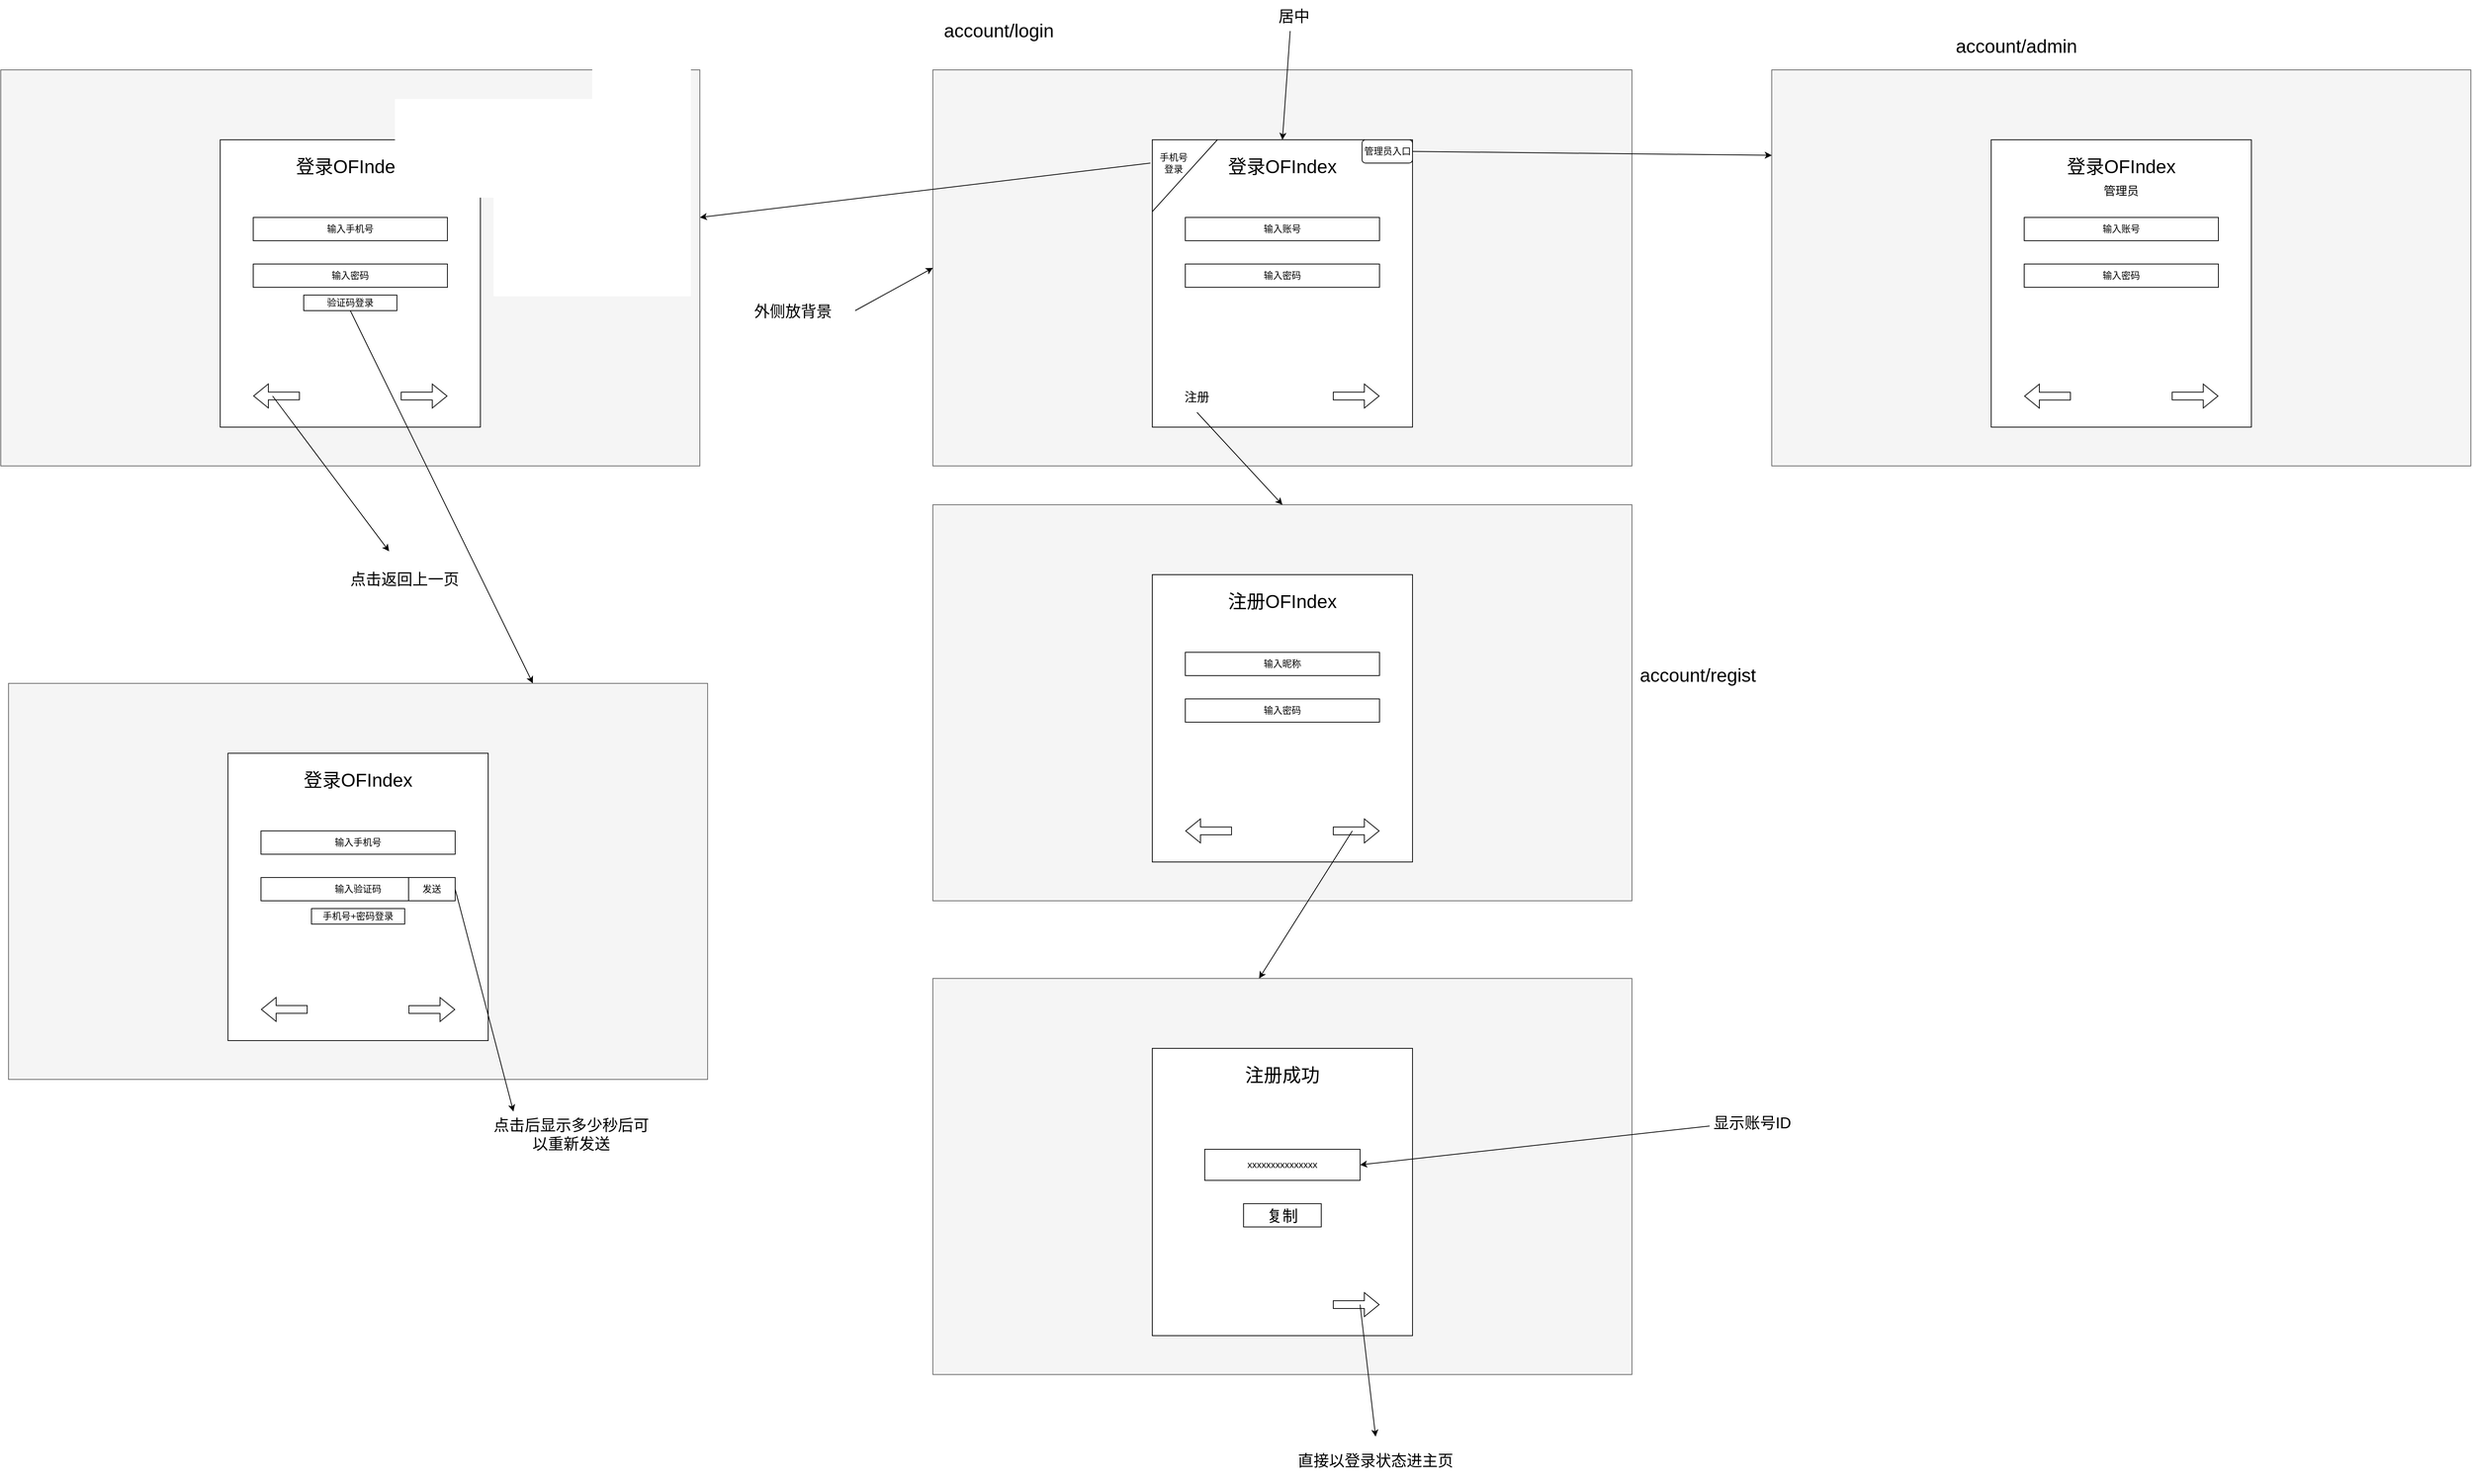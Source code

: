 <mxfile version="24.7.17">
  <diagram name="第 1 页" id="mfdoXNe44LkLxR3i7E1H">
    <mxGraphModel dx="3536" dy="1370" grid="1" gridSize="10" guides="1" tooltips="1" connect="1" arrows="1" fold="1" page="1" pageScale="1" pageWidth="1169" pageHeight="827" math="0" shadow="0">
      <root>
        <mxCell id="0" />
        <mxCell id="1" parent="0" />
        <mxCell id="lCqEydsvgBsQmXbP9-4n-1" value="" style="rounded=0;whiteSpace=wrap;html=1;fillColor=#f5f5f5;fontColor=#333333;strokeColor=#666666;" parent="1" vertex="1">
          <mxGeometry x="430" y="140" width="900" height="510" as="geometry" />
        </mxCell>
        <mxCell id="lCqEydsvgBsQmXbP9-4n-2" value="" style="rounded=0;whiteSpace=wrap;html=1;" parent="1" vertex="1">
          <mxGeometry x="712.5" y="230" width="335" height="370" as="geometry" />
        </mxCell>
        <mxCell id="lCqEydsvgBsQmXbP9-4n-3" value="" style="endArrow=classic;html=1;rounded=0;entryX=0.5;entryY=0;entryDx=0;entryDy=0;" parent="1" target="lCqEydsvgBsQmXbP9-4n-2" edge="1">
          <mxGeometry width="50" height="50" relative="1" as="geometry">
            <mxPoint x="890" y="90" as="sourcePoint" />
            <mxPoint x="900" y="50" as="targetPoint" />
          </mxGeometry>
        </mxCell>
        <mxCell id="lCqEydsvgBsQmXbP9-4n-4" value="" style="endArrow=classic;html=1;rounded=0;entryX=0;entryY=0.5;entryDx=0;entryDy=0;" parent="1" target="lCqEydsvgBsQmXbP9-4n-1" edge="1">
          <mxGeometry width="50" height="50" relative="1" as="geometry">
            <mxPoint x="330" y="450" as="sourcePoint" />
            <mxPoint x="410" y="380" as="targetPoint" />
          </mxGeometry>
        </mxCell>
        <mxCell id="lCqEydsvgBsQmXbP9-4n-6" value="外侧放背景" style="text;html=1;align=center;verticalAlign=middle;whiteSpace=wrap;rounded=0;strokeWidth=1;fontSize=20;" parent="1" vertex="1">
          <mxGeometry x="170" y="410" width="160" height="80" as="geometry" />
        </mxCell>
        <mxCell id="lCqEydsvgBsQmXbP9-4n-8" value="居中" style="text;html=1;align=center;verticalAlign=middle;whiteSpace=wrap;rounded=0;fontSize=20;" parent="1" vertex="1">
          <mxGeometry x="830" y="50" width="130" height="40" as="geometry" />
        </mxCell>
        <mxCell id="lCqEydsvgBsQmXbP9-4n-9" value="登录OFIndex" style="text;html=1;align=center;verticalAlign=middle;whiteSpace=wrap;rounded=0;fontSize=24;" parent="1" vertex="1">
          <mxGeometry x="795" y="230" width="170" height="70" as="geometry" />
        </mxCell>
        <mxCell id="lCqEydsvgBsQmXbP9-4n-10" value="输入账号" style="rounded=0;whiteSpace=wrap;html=1;" parent="1" vertex="1">
          <mxGeometry x="755" y="330" width="250" height="30" as="geometry" />
        </mxCell>
        <mxCell id="lCqEydsvgBsQmXbP9-4n-11" value="输入密码" style="rounded=0;whiteSpace=wrap;html=1;" parent="1" vertex="1">
          <mxGeometry x="755" y="390" width="250" height="30" as="geometry" />
        </mxCell>
        <mxCell id="lCqEydsvgBsQmXbP9-4n-12" value="管理员入口" style="rounded=1;whiteSpace=wrap;html=1;" parent="1" vertex="1">
          <mxGeometry x="982.5" y="230" width="65" height="30" as="geometry" />
        </mxCell>
        <mxCell id="lCqEydsvgBsQmXbP9-4n-13" value="" style="shape=flexArrow;endArrow=classic;html=1;rounded=0;" parent="1" edge="1">
          <mxGeometry width="50" height="50" relative="1" as="geometry">
            <mxPoint x="945" y="560" as="sourcePoint" />
            <mxPoint x="1005" y="560" as="targetPoint" />
          </mxGeometry>
        </mxCell>
        <mxCell id="lCqEydsvgBsQmXbP9-4n-14" value="注册" style="text;html=1;align=center;verticalAlign=middle;whiteSpace=wrap;rounded=0;fontSize=16;" parent="1" vertex="1">
          <mxGeometry x="750" y="540" width="40" height="41" as="geometry" />
        </mxCell>
        <mxCell id="lCqEydsvgBsQmXbP9-4n-15" value="" style="endArrow=none;html=1;rounded=0;entryX=0.25;entryY=0;entryDx=0;entryDy=0;exitX=0;exitY=0.25;exitDx=0;exitDy=0;" parent="1" source="lCqEydsvgBsQmXbP9-4n-2" target="lCqEydsvgBsQmXbP9-4n-2" edge="1">
          <mxGeometry width="50" height="50" relative="1" as="geometry">
            <mxPoint x="1380" y="400" as="sourcePoint" />
            <mxPoint x="1430" y="350" as="targetPoint" />
          </mxGeometry>
        </mxCell>
        <mxCell id="lCqEydsvgBsQmXbP9-4n-16" value="手机号&lt;div&gt;登录&lt;/div&gt;" style="text;html=1;align=center;verticalAlign=middle;whiteSpace=wrap;rounded=0;" parent="1" vertex="1">
          <mxGeometry x="710" y="240" width="60" height="40" as="geometry" />
        </mxCell>
        <mxCell id="lCqEydsvgBsQmXbP9-4n-17" value="" style="rounded=0;whiteSpace=wrap;html=1;fillColor=#f5f5f5;fontColor=#333333;strokeColor=#666666;" parent="1" vertex="1">
          <mxGeometry x="430" y="700" width="900" height="510" as="geometry" />
        </mxCell>
        <mxCell id="lCqEydsvgBsQmXbP9-4n-18" value="" style="rounded=0;whiteSpace=wrap;html=1;" parent="1" vertex="1">
          <mxGeometry x="712.5" y="790" width="335" height="370" as="geometry" />
        </mxCell>
        <mxCell id="lCqEydsvgBsQmXbP9-4n-19" value="注册OFIndex" style="text;html=1;align=center;verticalAlign=middle;whiteSpace=wrap;rounded=0;fontSize=24;" parent="1" vertex="1">
          <mxGeometry x="795" y="790" width="170" height="70" as="geometry" />
        </mxCell>
        <mxCell id="lCqEydsvgBsQmXbP9-4n-20" value="输入昵称" style="rounded=0;whiteSpace=wrap;html=1;" parent="1" vertex="1">
          <mxGeometry x="755" y="890" width="250" height="30" as="geometry" />
        </mxCell>
        <mxCell id="lCqEydsvgBsQmXbP9-4n-21" value="输入密码" style="rounded=0;whiteSpace=wrap;html=1;" parent="1" vertex="1">
          <mxGeometry x="755" y="950" width="250" height="30" as="geometry" />
        </mxCell>
        <mxCell id="lCqEydsvgBsQmXbP9-4n-23" value="" style="shape=flexArrow;endArrow=classic;html=1;rounded=0;" parent="1" edge="1">
          <mxGeometry width="50" height="50" relative="1" as="geometry">
            <mxPoint x="945" y="1120" as="sourcePoint" />
            <mxPoint x="1005" y="1120" as="targetPoint" />
          </mxGeometry>
        </mxCell>
        <mxCell id="lCqEydsvgBsQmXbP9-4n-27" value="" style="endArrow=classic;html=1;rounded=0;exitX=0.5;exitY=1;exitDx=0;exitDy=0;entryX=0.5;entryY=0;entryDx=0;entryDy=0;" parent="1" source="lCqEydsvgBsQmXbP9-4n-14" target="lCqEydsvgBsQmXbP9-4n-17" edge="1">
          <mxGeometry width="50" height="50" relative="1" as="geometry">
            <mxPoint x="1410" y="730" as="sourcePoint" />
            <mxPoint x="1460" y="680" as="targetPoint" />
          </mxGeometry>
        </mxCell>
        <mxCell id="lCqEydsvgBsQmXbP9-4n-28" value="" style="endArrow=classic;html=1;rounded=0;" parent="1" edge="1">
          <mxGeometry width="50" height="50" relative="1" as="geometry">
            <mxPoint x="970" y="1120" as="sourcePoint" />
            <mxPoint x="850" y="1310" as="targetPoint" />
          </mxGeometry>
        </mxCell>
        <mxCell id="lCqEydsvgBsQmXbP9-4n-29" value="" style="rounded=0;whiteSpace=wrap;html=1;fillColor=#f5f5f5;fontColor=#333333;strokeColor=#666666;" parent="1" vertex="1">
          <mxGeometry x="430" y="1310" width="900" height="510" as="geometry" />
        </mxCell>
        <mxCell id="lCqEydsvgBsQmXbP9-4n-30" value="" style="rounded=0;whiteSpace=wrap;html=1;" parent="1" vertex="1">
          <mxGeometry x="712.5" y="1400" width="335" height="370" as="geometry" />
        </mxCell>
        <mxCell id="lCqEydsvgBsQmXbP9-4n-31" value="注册成功" style="text;html=1;align=center;verticalAlign=middle;whiteSpace=wrap;rounded=0;fontSize=24;" parent="1" vertex="1">
          <mxGeometry x="795" y="1400" width="170" height="70" as="geometry" />
        </mxCell>
        <mxCell id="lCqEydsvgBsQmXbP9-4n-34" value="" style="shape=flexArrow;endArrow=classic;html=1;rounded=0;" parent="1" edge="1">
          <mxGeometry width="50" height="50" relative="1" as="geometry">
            <mxPoint x="945" y="1730" as="sourcePoint" />
            <mxPoint x="1005" y="1730" as="targetPoint" />
          </mxGeometry>
        </mxCell>
        <mxCell id="lCqEydsvgBsQmXbP9-4n-35" value="xxxxxxxxxxxxxxx" style="text;html=1;align=center;verticalAlign=middle;whiteSpace=wrap;rounded=0;strokeColor=default;" parent="1" vertex="1">
          <mxGeometry x="780" y="1530" width="200" height="40" as="geometry" />
        </mxCell>
        <mxCell id="lCqEydsvgBsQmXbP9-4n-36" value="复制" style="text;html=1;align=center;verticalAlign=middle;whiteSpace=wrap;rounded=0;fontSize=20;strokeColor=default;" parent="1" vertex="1">
          <mxGeometry x="830" y="1600" width="100" height="30" as="geometry" />
        </mxCell>
        <mxCell id="lCqEydsvgBsQmXbP9-4n-37" value="" style="endArrow=classic;html=1;rounded=0;entryX=1;entryY=0.5;entryDx=0;entryDy=0;" parent="1" target="lCqEydsvgBsQmXbP9-4n-35" edge="1">
          <mxGeometry width="50" height="50" relative="1" as="geometry">
            <mxPoint x="1430" y="1500" as="sourcePoint" />
            <mxPoint x="1480" y="1450" as="targetPoint" />
          </mxGeometry>
        </mxCell>
        <mxCell id="lCqEydsvgBsQmXbP9-4n-38" value="显示账号ID" style="text;html=1;align=center;verticalAlign=middle;whiteSpace=wrap;rounded=0;fontSize=20;" parent="1" vertex="1">
          <mxGeometry x="1420" y="1480" width="130" height="30" as="geometry" />
        </mxCell>
        <mxCell id="lCqEydsvgBsQmXbP9-4n-39" value="" style="endArrow=classic;html=1;rounded=0;" parent="1" edge="1">
          <mxGeometry width="50" height="50" relative="1" as="geometry">
            <mxPoint x="980" y="1730" as="sourcePoint" />
            <mxPoint x="1000" y="1900" as="targetPoint" />
          </mxGeometry>
        </mxCell>
        <mxCell id="lCqEydsvgBsQmXbP9-4n-40" value="直接以登录状态进主页" style="text;html=1;align=center;verticalAlign=middle;whiteSpace=wrap;rounded=0;fontSize=20;" parent="1" vertex="1">
          <mxGeometry x="890" y="1900" width="220" height="60" as="geometry" />
        </mxCell>
        <mxCell id="lCqEydsvgBsQmXbP9-4n-41" value="" style="endArrow=classic;html=1;rounded=0;exitX=1;exitY=0.5;exitDx=0;exitDy=0;" parent="1" source="lCqEydsvgBsQmXbP9-4n-12" edge="1">
          <mxGeometry width="50" height="50" relative="1" as="geometry">
            <mxPoint x="1460" y="300" as="sourcePoint" />
            <mxPoint x="1510" y="250" as="targetPoint" />
          </mxGeometry>
        </mxCell>
        <mxCell id="lCqEydsvgBsQmXbP9-4n-42" value="" style="endArrow=classic;html=1;rounded=0;exitX=0;exitY=0.5;exitDx=0;exitDy=0;" parent="1" source="lCqEydsvgBsQmXbP9-4n-16" edge="1">
          <mxGeometry width="50" height="50" relative="1" as="geometry">
            <mxPoint x="240" y="320" as="sourcePoint" />
            <mxPoint x="130" y="330" as="targetPoint" />
          </mxGeometry>
        </mxCell>
        <mxCell id="lCqEydsvgBsQmXbP9-4n-43" value="" style="rounded=0;whiteSpace=wrap;html=1;fillColor=#f5f5f5;fontColor=#333333;strokeColor=#666666;" parent="1" vertex="1">
          <mxGeometry x="1510" y="140" width="900" height="510" as="geometry" />
        </mxCell>
        <mxCell id="lCqEydsvgBsQmXbP9-4n-44" value="" style="rounded=0;whiteSpace=wrap;html=1;" parent="1" vertex="1">
          <mxGeometry x="1792.5" y="230" width="335" height="370" as="geometry" />
        </mxCell>
        <mxCell id="lCqEydsvgBsQmXbP9-4n-45" value="登录OFIndex" style="text;html=1;align=center;verticalAlign=middle;whiteSpace=wrap;rounded=0;fontSize=24;" parent="1" vertex="1">
          <mxGeometry x="1875" y="230" width="170" height="70" as="geometry" />
        </mxCell>
        <mxCell id="lCqEydsvgBsQmXbP9-4n-46" value="输入账号" style="rounded=0;whiteSpace=wrap;html=1;" parent="1" vertex="1">
          <mxGeometry x="1835" y="330" width="250" height="30" as="geometry" />
        </mxCell>
        <mxCell id="lCqEydsvgBsQmXbP9-4n-47" value="输入密码" style="rounded=0;whiteSpace=wrap;html=1;" parent="1" vertex="1">
          <mxGeometry x="1835" y="390" width="250" height="30" as="geometry" />
        </mxCell>
        <mxCell id="lCqEydsvgBsQmXbP9-4n-49" value="" style="shape=flexArrow;endArrow=classic;html=1;rounded=0;" parent="1" edge="1">
          <mxGeometry width="50" height="50" relative="1" as="geometry">
            <mxPoint x="2025" y="560" as="sourcePoint" />
            <mxPoint x="2085" y="560" as="targetPoint" />
          </mxGeometry>
        </mxCell>
        <mxCell id="lCqEydsvgBsQmXbP9-4n-53" value="" style="shape=flexArrow;endArrow=classic;html=1;rounded=0;" parent="1" edge="1">
          <mxGeometry width="50" height="50" relative="1" as="geometry">
            <mxPoint x="815" y="1120" as="sourcePoint" />
            <mxPoint x="755" y="1120" as="targetPoint" />
          </mxGeometry>
        </mxCell>
        <mxCell id="lCqEydsvgBsQmXbP9-4n-55" value="" style="shape=flexArrow;endArrow=classic;html=1;rounded=0;" parent="1" edge="1">
          <mxGeometry width="50" height="50" relative="1" as="geometry">
            <mxPoint x="1895" y="560.13" as="sourcePoint" />
            <mxPoint x="1835" y="560.13" as="targetPoint" />
          </mxGeometry>
        </mxCell>
        <mxCell id="lCqEydsvgBsQmXbP9-4n-56" value="管理员" style="text;html=1;align=center;verticalAlign=middle;whiteSpace=wrap;rounded=0;fontSize=15;" parent="1" vertex="1">
          <mxGeometry x="1930" y="280" width="60" height="30" as="geometry" />
        </mxCell>
        <mxCell id="lCqEydsvgBsQmXbP9-4n-57" value="" style="rounded=0;whiteSpace=wrap;html=1;fillColor=#f5f5f5;fontColor=#333333;strokeColor=#666666;" parent="1" vertex="1">
          <mxGeometry x="-770" y="140" width="900" height="510" as="geometry" />
        </mxCell>
        <mxCell id="lCqEydsvgBsQmXbP9-4n-58" value="" style="rounded=0;whiteSpace=wrap;html=1;" parent="1" vertex="1">
          <mxGeometry x="-487.5" y="230" width="335" height="370" as="geometry" />
        </mxCell>
        <mxCell id="lCqEydsvgBsQmXbP9-4n-59" value="登录OFIndex" style="text;html=1;align=center;verticalAlign=middle;whiteSpace=wrap;rounded=0;fontSize=24;" parent="1" vertex="1">
          <mxGeometry x="-405" y="230" width="170" height="70" as="geometry" />
        </mxCell>
        <mxCell id="lCqEydsvgBsQmXbP9-4n-60" value="输入手机号" style="rounded=0;whiteSpace=wrap;html=1;" parent="1" vertex="1">
          <mxGeometry x="-445" y="330" width="250" height="30" as="geometry" />
        </mxCell>
        <mxCell id="lCqEydsvgBsQmXbP9-4n-61" value="输入密码" style="rounded=0;whiteSpace=wrap;html=1;" parent="1" vertex="1">
          <mxGeometry x="-445" y="390" width="250" height="30" as="geometry" />
        </mxCell>
        <mxCell id="lCqEydsvgBsQmXbP9-4n-63" value="" style="shape=flexArrow;endArrow=classic;html=1;rounded=0;" parent="1" edge="1">
          <mxGeometry width="50" height="50" relative="1" as="geometry">
            <mxPoint x="-255" y="560" as="sourcePoint" />
            <mxPoint x="-195" y="560" as="targetPoint" />
          </mxGeometry>
        </mxCell>
        <mxCell id="lCqEydsvgBsQmXbP9-4n-67" value="" style="shape=flexArrow;endArrow=classic;html=1;rounded=0;" parent="1" edge="1">
          <mxGeometry width="50" height="50" relative="1" as="geometry">
            <mxPoint x="-385" y="559.88" as="sourcePoint" />
            <mxPoint x="-445" y="559.88" as="targetPoint" />
          </mxGeometry>
        </mxCell>
        <mxCell id="lCqEydsvgBsQmXbP9-4n-68" value="" style="endArrow=classic;html=1;rounded=0;" parent="1" edge="1">
          <mxGeometry width="50" height="50" relative="1" as="geometry">
            <mxPoint x="-420" y="560" as="sourcePoint" />
            <mxPoint x="-270" y="760" as="targetPoint" />
          </mxGeometry>
        </mxCell>
        <mxCell id="lCqEydsvgBsQmXbP9-4n-69" value="点击返回上一页" style="text;html=1;align=center;verticalAlign=middle;whiteSpace=wrap;rounded=0;fontSize=20;" parent="1" vertex="1">
          <mxGeometry x="-330" y="760" width="160" height="70" as="geometry" />
        </mxCell>
        <mxCell id="lCqEydsvgBsQmXbP9-4n-71" value="验证码登录" style="rounded=0;whiteSpace=wrap;html=1;" parent="1" vertex="1">
          <mxGeometry x="-380" y="430" width="120" height="20" as="geometry" />
        </mxCell>
        <mxCell id="lCqEydsvgBsQmXbP9-4n-72" value="" style="endArrow=classic;html=1;rounded=0;exitX=0.5;exitY=1;exitDx=0;exitDy=0;entryX=0.75;entryY=0;entryDx=0;entryDy=0;" parent="1" source="lCqEydsvgBsQmXbP9-4n-71" target="lCqEydsvgBsQmXbP9-4n-73" edge="1">
          <mxGeometry width="50" height="50" relative="1" as="geometry">
            <mxPoint x="-90" y="770" as="sourcePoint" />
            <mxPoint x="-40" y="932.5" as="targetPoint" />
          </mxGeometry>
        </mxCell>
        <mxCell id="lCqEydsvgBsQmXbP9-4n-73" value="" style="rounded=0;whiteSpace=wrap;html=1;fillColor=#f5f5f5;fontColor=#333333;strokeColor=#666666;" parent="1" vertex="1">
          <mxGeometry x="-760" y="930" width="900" height="510" as="geometry" />
        </mxCell>
        <mxCell id="lCqEydsvgBsQmXbP9-4n-74" value="" style="rounded=0;whiteSpace=wrap;html=1;" parent="1" vertex="1">
          <mxGeometry x="-477.5" y="1020" width="335" height="370" as="geometry" />
        </mxCell>
        <mxCell id="lCqEydsvgBsQmXbP9-4n-75" value="登录OFIndex" style="text;html=1;align=center;verticalAlign=middle;whiteSpace=wrap;rounded=0;fontSize=24;" parent="1" vertex="1">
          <mxGeometry x="-395" y="1020" width="170" height="70" as="geometry" />
        </mxCell>
        <mxCell id="lCqEydsvgBsQmXbP9-4n-76" value="输入手机号" style="rounded=0;whiteSpace=wrap;html=1;" parent="1" vertex="1">
          <mxGeometry x="-435" y="1120" width="250" height="30" as="geometry" />
        </mxCell>
        <mxCell id="lCqEydsvgBsQmXbP9-4n-77" value="输入验证码" style="rounded=0;whiteSpace=wrap;html=1;" parent="1" vertex="1">
          <mxGeometry x="-435" y="1180" width="250" height="30" as="geometry" />
        </mxCell>
        <mxCell id="lCqEydsvgBsQmXbP9-4n-78" value="" style="shape=flexArrow;endArrow=classic;html=1;rounded=0;" parent="1" edge="1">
          <mxGeometry width="50" height="50" relative="1" as="geometry">
            <mxPoint x="-245" y="1350" as="sourcePoint" />
            <mxPoint x="-185" y="1350" as="targetPoint" />
          </mxGeometry>
        </mxCell>
        <mxCell id="lCqEydsvgBsQmXbP9-4n-79" value="" style="shape=flexArrow;endArrow=classic;html=1;rounded=0;" parent="1" edge="1">
          <mxGeometry width="50" height="50" relative="1" as="geometry">
            <mxPoint x="-375" y="1349.88" as="sourcePoint" />
            <mxPoint x="-435" y="1349.88" as="targetPoint" />
          </mxGeometry>
        </mxCell>
        <mxCell id="lCqEydsvgBsQmXbP9-4n-80" value="手机号+密码登录" style="rounded=0;whiteSpace=wrap;html=1;" parent="1" vertex="1">
          <mxGeometry x="-370" y="1220" width="120" height="20" as="geometry" />
        </mxCell>
        <mxCell id="lCqEydsvgBsQmXbP9-4n-81" value="" style="rounded=0;whiteSpace=wrap;html=1;" parent="1" vertex="1">
          <mxGeometry x="-245" y="1180" width="60" height="30" as="geometry" />
        </mxCell>
        <mxCell id="lCqEydsvgBsQmXbP9-4n-82" value="发送" style="text;html=1;align=center;verticalAlign=middle;whiteSpace=wrap;rounded=0;" parent="1" vertex="1">
          <mxGeometry x="-245" y="1180" width="60" height="30" as="geometry" />
        </mxCell>
        <mxCell id="lCqEydsvgBsQmXbP9-4n-83" value="" style="endArrow=classic;html=1;rounded=0;exitX=1;exitY=0.5;exitDx=0;exitDy=0;" parent="1" source="lCqEydsvgBsQmXbP9-4n-82" edge="1">
          <mxGeometry width="50" height="50" relative="1" as="geometry">
            <mxPoint x="30" y="1260" as="sourcePoint" />
            <mxPoint x="-110" y="1481.429" as="targetPoint" />
          </mxGeometry>
        </mxCell>
        <mxCell id="lCqEydsvgBsQmXbP9-4n-85" value="点击后显示多少秒后可以重新发送" style="text;html=1;align=center;verticalAlign=middle;whiteSpace=wrap;rounded=0;fontSize=20;" parent="1" vertex="1">
          <mxGeometry x="-142.5" y="1480" width="212.5" height="60" as="geometry" />
        </mxCell>
        <mxCell id="X1_3QyTs8s3LT7aXJZaH-1" value="account/login" style="text;html=1;align=center;verticalAlign=middle;whiteSpace=wrap;rounded=0;fontSize=24;" vertex="1" parent="1">
          <mxGeometry x="430" y="60" width="170" height="60" as="geometry" />
        </mxCell>
        <mxCell id="X1_3QyTs8s3LT7aXJZaH-2" value="account/regist" style="text;html=1;align=center;verticalAlign=middle;whiteSpace=wrap;rounded=0;fontSize=24;" vertex="1" parent="1">
          <mxGeometry x="1330" y="890" width="170" height="60" as="geometry" />
        </mxCell>
        <mxCell id="X1_3QyTs8s3LT7aXJZaH-3" value="account/admin" style="text;html=1;align=center;verticalAlign=middle;whiteSpace=wrap;rounded=0;fontSize=24;" vertex="1" parent="1">
          <mxGeometry x="1740" y="80" width="170" height="60" as="geometry" />
        </mxCell>
      </root>
    </mxGraphModel>
  </diagram>
</mxfile>

